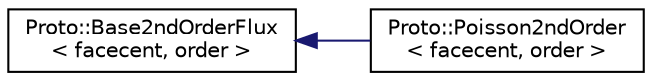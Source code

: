 digraph "Graphical Class Hierarchy"
{
  edge [fontname="Helvetica",fontsize="10",labelfontname="Helvetica",labelfontsize="10"];
  node [fontname="Helvetica",fontsize="10",shape=record];
  rankdir="LR";
  Node0 [label="Proto::Base2ndOrderFlux\l\< facecent, order \>",height=0.2,width=0.4,color="black", fillcolor="white", style="filled",URL="$classProto_1_1Base2ndOrderFlux.html"];
  Node0 -> Node1 [dir="back",color="midnightblue",fontsize="10",style="solid",fontname="Helvetica"];
  Node1 [label="Proto::Poisson2ndOrder\l\< facecent, order \>",height=0.2,width=0.4,color="black", fillcolor="white", style="filled",URL="$classProto_1_1Poisson2ndOrder.html",tooltip="second order Poisson flux "];
}
